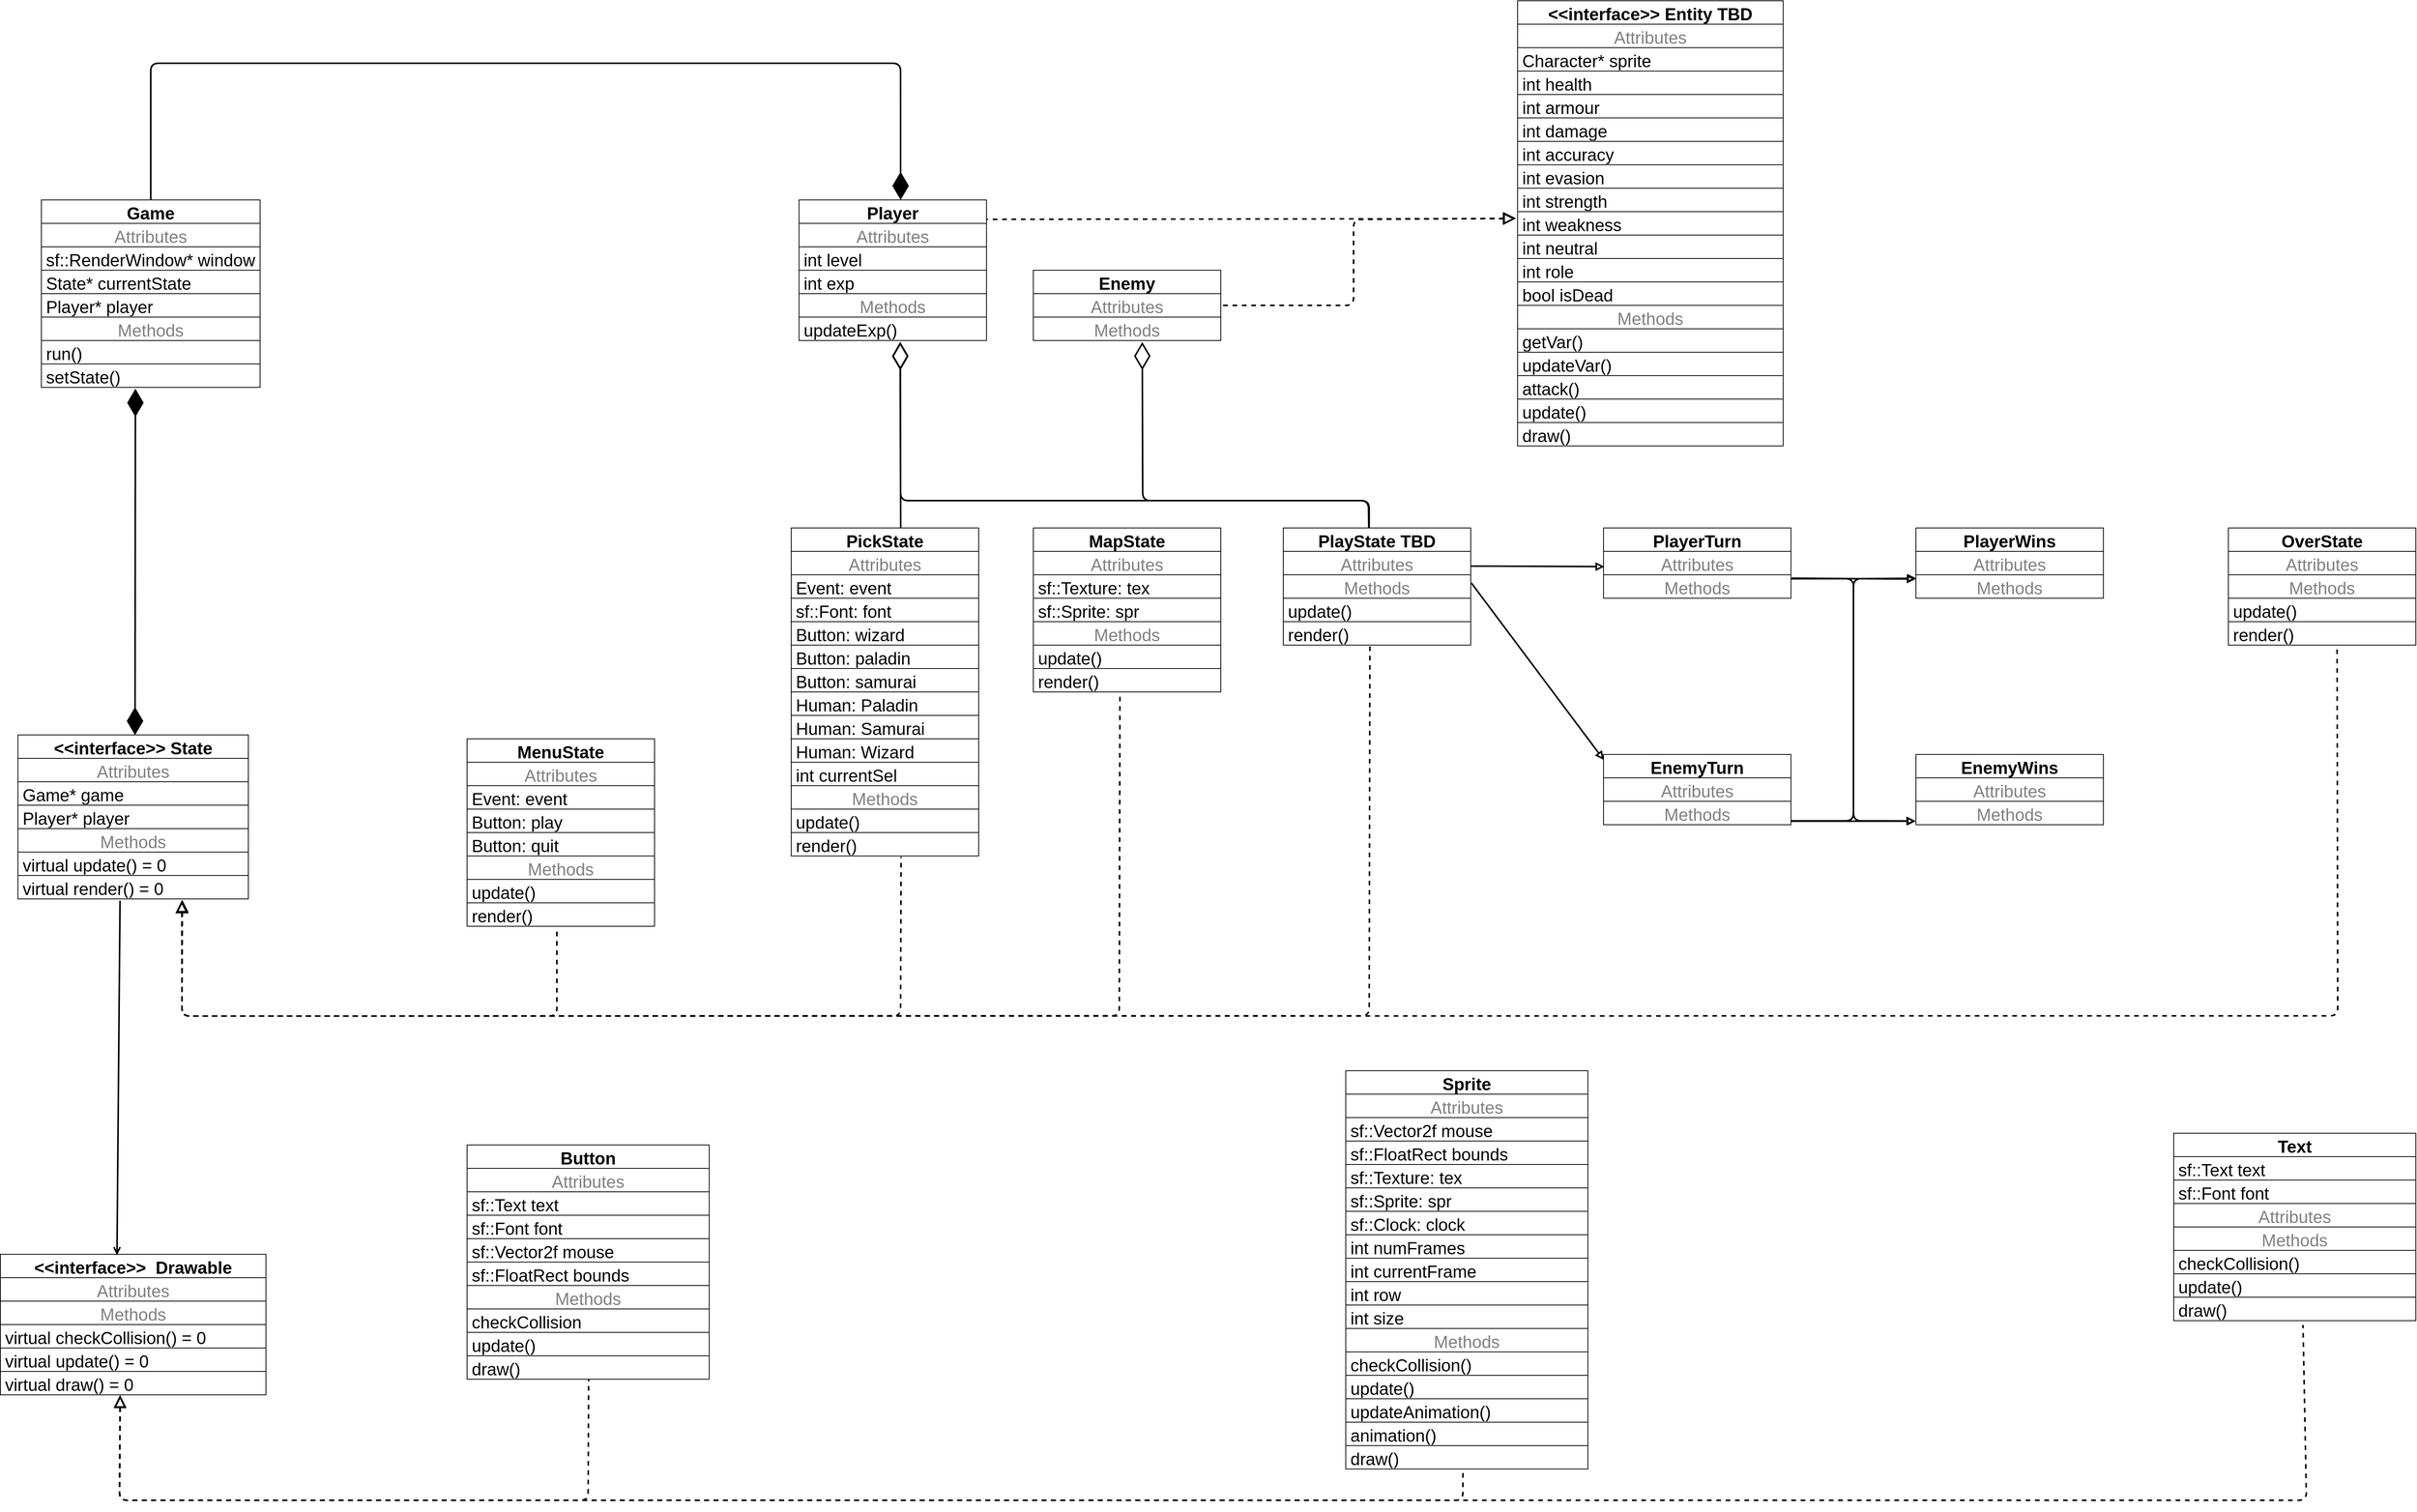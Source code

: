 <mxfile version="20.3.0" type="device"><diagram id="C5RBs43oDa-KdzZeNtuy" name="Page-1"><mxGraphModel dx="5778" dy="5941" grid="1" gridSize="10" guides="1" tooltips="1" connect="1" arrows="1" fold="1" page="1" pageScale="1" pageWidth="827" pageHeight="1169" math="0" shadow="0"><root><mxCell id="WIyWlLk6GJQsqaUBKTNV-0"/><mxCell id="WIyWlLk6GJQsqaUBKTNV-1" parent="WIyWlLk6GJQsqaUBKTNV-0"/><mxCell id="e7twqR1iZbzEeUk9FRwX-0" value="&lt;&lt;interface&gt;&gt; State" style="swimlane;fontStyle=1;childLayout=stackLayout;horizontal=1;startSize=30;horizontalStack=0;resizeParent=1;resizeParentMax=0;resizeLast=0;collapsible=1;marginBottom=0;fontSize=22;" parent="WIyWlLk6GJQsqaUBKTNV-1" vertex="1"><mxGeometry x="-1570" y="-1940" width="295" height="210" as="geometry"/></mxCell><mxCell id="BAOMmdKqBEx08YgRO0Jz-4" value="Attributes" style="text;strokeColor=default;fillColor=none;align=center;verticalAlign=middle;spacingLeft=4;spacingRight=4;overflow=hidden;points=[[0,0.5],[1,0.5]];portConstraint=eastwest;rotatable=0;fontColor=#808080;fontSize=22;" parent="e7twqR1iZbzEeUk9FRwX-0" vertex="1"><mxGeometry y="30" width="295" height="30" as="geometry"/></mxCell><mxCell id="BAOMmdKqBEx08YgRO0Jz-6" value="Game* game" style="text;strokeColor=default;fillColor=none;align=left;verticalAlign=middle;spacingLeft=4;spacingRight=4;overflow=hidden;points=[[0,0.5],[1,0.5]];portConstraint=eastwest;rotatable=0;fontSize=22;" parent="e7twqR1iZbzEeUk9FRwX-0" vertex="1"><mxGeometry y="60" width="295" height="30" as="geometry"/></mxCell><mxCell id="VK7HBnmhyyoTOMyf6qJD-62" value="Player* player" style="text;strokeColor=default;fillColor=none;align=left;verticalAlign=middle;spacingLeft=4;spacingRight=4;overflow=hidden;points=[[0,0.5],[1,0.5]];portConstraint=eastwest;rotatable=0;fontSize=22;" parent="e7twqR1iZbzEeUk9FRwX-0" vertex="1"><mxGeometry y="90" width="295" height="30" as="geometry"/></mxCell><mxCell id="e7twqR1iZbzEeUk9FRwX-3" value="Methods" style="text;strokeColor=default;fillColor=none;align=center;verticalAlign=middle;spacingLeft=4;spacingRight=4;overflow=hidden;points=[[0,0.5],[1,0.5]];portConstraint=eastwest;rotatable=0;fontColor=#808080;fontSize=22;" parent="e7twqR1iZbzEeUk9FRwX-0" vertex="1"><mxGeometry y="120" width="295" height="30" as="geometry"/></mxCell><mxCell id="e7twqR1iZbzEeUk9FRwX-5" value="virtual update() = 0" style="text;strokeColor=default;fillColor=none;align=left;verticalAlign=middle;spacingLeft=4;spacingRight=4;overflow=hidden;points=[[0,0.5],[1,0.5]];portConstraint=eastwest;rotatable=0;fontSize=22;" parent="e7twqR1iZbzEeUk9FRwX-0" vertex="1"><mxGeometry y="150" width="295" height="30" as="geometry"/></mxCell><mxCell id="e7twqR1iZbzEeUk9FRwX-23" value="virtual render() = 0" style="text;strokeColor=default;fillColor=none;align=left;verticalAlign=middle;spacingLeft=4;spacingRight=4;overflow=hidden;points=[[0,0.5],[1,0.5]];portConstraint=eastwest;rotatable=0;fontSize=22;" parent="e7twqR1iZbzEeUk9FRwX-0" vertex="1"><mxGeometry y="180" width="295" height="30" as="geometry"/></mxCell><mxCell id="e7twqR1iZbzEeUk9FRwX-7" value="MenuState" style="swimlane;fontStyle=1;childLayout=stackLayout;horizontal=1;startSize=30;horizontalStack=0;resizeParent=1;resizeParentMax=0;resizeLast=0;collapsible=1;marginBottom=0;fontSize=22;" parent="WIyWlLk6GJQsqaUBKTNV-1" vertex="1"><mxGeometry x="-995" y="-1935" width="240" height="240" as="geometry"/></mxCell><mxCell id="WEqhvJtjWEGMYOW49lyK-57" value="Attributes" style="text;strokeColor=default;fillColor=none;align=center;verticalAlign=middle;spacingLeft=4;spacingRight=4;overflow=hidden;points=[[0,0.5],[1,0.5]];portConstraint=eastwest;rotatable=0;fontColor=#808080;fontSize=22;" parent="e7twqR1iZbzEeUk9FRwX-7" vertex="1"><mxGeometry y="30" width="240" height="30" as="geometry"/></mxCell><mxCell id="BAOMmdKqBEx08YgRO0Jz-9" value="Event: event" style="text;strokeColor=default;fillColor=none;align=left;verticalAlign=middle;spacingLeft=4;spacingRight=4;overflow=hidden;points=[[0,0.5],[1,0.5]];portConstraint=eastwest;rotatable=0;fontSize=22;" parent="e7twqR1iZbzEeUk9FRwX-7" vertex="1"><mxGeometry y="60" width="240" height="30" as="geometry"/></mxCell><mxCell id="ZOPzsjNq_zDJfRptQmTT-15" value="Button: play" style="text;strokeColor=default;fillColor=none;align=left;verticalAlign=middle;spacingLeft=4;spacingRight=4;overflow=hidden;points=[[0,0.5],[1,0.5]];portConstraint=eastwest;rotatable=0;fontSize=22;" parent="e7twqR1iZbzEeUk9FRwX-7" vertex="1"><mxGeometry y="90" width="240" height="30" as="geometry"/></mxCell><mxCell id="ZOPzsjNq_zDJfRptQmTT-17" value="Button: quit" style="text;strokeColor=default;fillColor=none;align=left;verticalAlign=middle;spacingLeft=4;spacingRight=4;overflow=hidden;points=[[0,0.5],[1,0.5]];portConstraint=eastwest;rotatable=0;fontSize=22;" parent="e7twqR1iZbzEeUk9FRwX-7" vertex="1"><mxGeometry y="120" width="240" height="30" as="geometry"/></mxCell><mxCell id="e7twqR1iZbzEeUk9FRwX-8" value="Methods" style="text;strokeColor=default;fillColor=none;align=center;verticalAlign=middle;spacingLeft=4;spacingRight=4;overflow=hidden;points=[[0,0.5],[1,0.5]];portConstraint=eastwest;rotatable=0;fontColor=#808080;fontSize=22;" parent="e7twqR1iZbzEeUk9FRwX-7" vertex="1"><mxGeometry y="150" width="240" height="30" as="geometry"/></mxCell><mxCell id="e7twqR1iZbzEeUk9FRwX-26" value="update()" style="text;strokeColor=default;fillColor=none;align=left;verticalAlign=middle;spacingLeft=4;spacingRight=4;overflow=hidden;points=[[0,0.5],[1,0.5]];portConstraint=eastwest;rotatable=0;fontSize=22;" parent="e7twqR1iZbzEeUk9FRwX-7" vertex="1"><mxGeometry y="180" width="240" height="30" as="geometry"/></mxCell><mxCell id="e7twqR1iZbzEeUk9FRwX-27" value="render()" style="text;strokeColor=default;fillColor=none;align=left;verticalAlign=middle;spacingLeft=4;spacingRight=4;overflow=hidden;points=[[0,0.5],[1,0.5]];portConstraint=eastwest;rotatable=0;fontSize=22;" parent="e7twqR1iZbzEeUk9FRwX-7" vertex="1"><mxGeometry y="210" width="240" height="30" as="geometry"/></mxCell><mxCell id="e7twqR1iZbzEeUk9FRwX-30" value="Game" style="swimlane;fontStyle=1;childLayout=stackLayout;horizontal=1;startSize=30;horizontalStack=0;resizeParent=1;resizeParentMax=0;resizeLast=0;collapsible=1;marginBottom=0;fontSize=22;" parent="WIyWlLk6GJQsqaUBKTNV-1" vertex="1"><mxGeometry x="-1540" y="-2625" width="280" height="240" as="geometry"/></mxCell><mxCell id="e7twqR1iZbzEeUk9FRwX-31" value="Attributes" style="text;strokeColor=default;fillColor=none;align=center;verticalAlign=middle;spacingLeft=4;spacingRight=4;overflow=hidden;points=[[0,0.5],[1,0.5]];portConstraint=eastwest;rotatable=0;fontColor=#808080;fontSize=22;" parent="e7twqR1iZbzEeUk9FRwX-30" vertex="1"><mxGeometry y="30" width="280" height="30" as="geometry"/></mxCell><mxCell id="e7twqR1iZbzEeUk9FRwX-32" value="sf::RenderWindow* window" style="text;strokeColor=default;fillColor=none;align=left;verticalAlign=middle;spacingLeft=4;spacingRight=4;overflow=hidden;points=[[0,0.5],[1,0.5]];portConstraint=eastwest;rotatable=0;fontSize=22;" parent="e7twqR1iZbzEeUk9FRwX-30" vertex="1"><mxGeometry y="60" width="280" height="30" as="geometry"/></mxCell><mxCell id="e7twqR1iZbzEeUk9FRwX-33" value="State* currentState" style="text;strokeColor=default;fillColor=none;align=left;verticalAlign=middle;spacingLeft=4;spacingRight=4;overflow=hidden;points=[[0,0.5],[1,0.5]];portConstraint=eastwest;rotatable=0;fontSize=22;" parent="e7twqR1iZbzEeUk9FRwX-30" vertex="1"><mxGeometry y="90" width="280" height="30" as="geometry"/></mxCell><mxCell id="VK7HBnmhyyoTOMyf6qJD-61" value="Player* player" style="text;strokeColor=default;fillColor=none;align=left;verticalAlign=middle;spacingLeft=4;spacingRight=4;overflow=hidden;points=[[0,0.5],[1,0.5]];portConstraint=eastwest;rotatable=0;fontSize=22;" parent="e7twqR1iZbzEeUk9FRwX-30" vertex="1"><mxGeometry y="120" width="280" height="30" as="geometry"/></mxCell><mxCell id="e7twqR1iZbzEeUk9FRwX-34" value="Methods" style="text;strokeColor=default;fillColor=none;align=center;verticalAlign=middle;spacingLeft=4;spacingRight=4;overflow=hidden;points=[[0,0.5],[1,0.5]];portConstraint=eastwest;rotatable=0;fontColor=#808080;fontSize=22;" parent="e7twqR1iZbzEeUk9FRwX-30" vertex="1"><mxGeometry y="150" width="280" height="30" as="geometry"/></mxCell><mxCell id="e7twqR1iZbzEeUk9FRwX-35" value="run()" style="text;strokeColor=default;fillColor=none;align=left;verticalAlign=middle;spacingLeft=4;spacingRight=4;overflow=hidden;points=[[0,0.5],[1,0.5]];portConstraint=eastwest;rotatable=0;fontSize=22;" parent="e7twqR1iZbzEeUk9FRwX-30" vertex="1"><mxGeometry y="180" width="280" height="30" as="geometry"/></mxCell><mxCell id="e7twqR1iZbzEeUk9FRwX-36" value="setState()" style="text;strokeColor=default;fillColor=none;align=left;verticalAlign=middle;spacingLeft=4;spacingRight=4;overflow=hidden;points=[[0,0.5],[1,0.5]];portConstraint=eastwest;rotatable=0;fontSize=22;" parent="e7twqR1iZbzEeUk9FRwX-30" vertex="1"><mxGeometry y="210" width="280" height="30" as="geometry"/></mxCell><mxCell id="e7twqR1iZbzEeUk9FRwX-43" value="&lt;&lt;interface&gt;&gt;  Drawable" style="swimlane;fontStyle=1;childLayout=stackLayout;horizontal=1;startSize=30;horizontalStack=0;resizeParent=1;resizeParentMax=0;resizeLast=0;collapsible=1;marginBottom=0;fontSize=22;" parent="WIyWlLk6GJQsqaUBKTNV-1" vertex="1"><mxGeometry x="-1592.5" y="-1275" width="340" height="180" as="geometry"/></mxCell><mxCell id="e7twqR1iZbzEeUk9FRwX-44" value="Attributes" style="text;strokeColor=default;fillColor=none;align=center;verticalAlign=middle;spacingLeft=4;spacingRight=4;overflow=hidden;points=[[0,0.5],[1,0.5]];portConstraint=eastwest;rotatable=0;fontColor=#808080;fontSize=22;" parent="e7twqR1iZbzEeUk9FRwX-43" vertex="1"><mxGeometry y="30" width="340" height="30" as="geometry"/></mxCell><mxCell id="e7twqR1iZbzEeUk9FRwX-46" value="Methods" style="text;strokeColor=default;fillColor=none;align=center;verticalAlign=middle;spacingLeft=4;spacingRight=4;overflow=hidden;points=[[0,0.5],[1,0.5]];portConstraint=eastwest;rotatable=0;fontColor=#808080;fontSize=22;" parent="e7twqR1iZbzEeUk9FRwX-43" vertex="1"><mxGeometry y="60" width="340" height="30" as="geometry"/></mxCell><mxCell id="e7twqR1iZbzEeUk9FRwX-47" value="virtual checkCollision() = 0" style="text;strokeColor=default;fillColor=none;align=left;verticalAlign=middle;spacingLeft=4;spacingRight=4;overflow=hidden;points=[[0,0.5],[1,0.5]];portConstraint=eastwest;rotatable=0;fontSize=22;" parent="e7twqR1iZbzEeUk9FRwX-43" vertex="1"><mxGeometry y="90" width="340" height="30" as="geometry"/></mxCell><mxCell id="VK7HBnmhyyoTOMyf6qJD-275" value="virtual update() = 0" style="text;strokeColor=default;fillColor=none;align=left;verticalAlign=middle;spacingLeft=4;spacingRight=4;overflow=hidden;points=[[0,0.5],[1,0.5]];portConstraint=eastwest;rotatable=0;fontSize=22;" parent="e7twqR1iZbzEeUk9FRwX-43" vertex="1"><mxGeometry y="120" width="340" height="30" as="geometry"/></mxCell><mxCell id="VK7HBnmhyyoTOMyf6qJD-276" value="virtual draw() = 0" style="text;strokeColor=default;fillColor=none;align=left;verticalAlign=middle;spacingLeft=4;spacingRight=4;overflow=hidden;points=[[0,0.5],[1,0.5]];portConstraint=eastwest;rotatable=0;fontSize=22;" parent="e7twqR1iZbzEeUk9FRwX-43" vertex="1"><mxGeometry y="150" width="340" height="30" as="geometry"/></mxCell><mxCell id="ZOPzsjNq_zDJfRptQmTT-2" value="Button" style="swimlane;fontStyle=1;childLayout=stackLayout;horizontal=1;startSize=30;horizontalStack=0;resizeParent=1;resizeParentMax=0;resizeLast=0;collapsible=1;marginBottom=0;fontSize=22;" parent="WIyWlLk6GJQsqaUBKTNV-1" vertex="1"><mxGeometry x="-995" y="-1415" width="310" height="300" as="geometry"/></mxCell><mxCell id="ZOPzsjNq_zDJfRptQmTT-3" value="Attributes" style="text;strokeColor=default;fillColor=none;align=center;verticalAlign=middle;spacingLeft=4;spacingRight=4;overflow=hidden;points=[[0,0.5],[1,0.5]];portConstraint=eastwest;rotatable=0;fontColor=#808080;fontSize=22;" parent="ZOPzsjNq_zDJfRptQmTT-2" vertex="1"><mxGeometry y="30" width="310" height="30" as="geometry"/></mxCell><mxCell id="ZOPzsjNq_zDJfRptQmTT-10" value="sf::Text text" style="text;strokeColor=default;fillColor=none;align=left;verticalAlign=middle;spacingLeft=4;spacingRight=4;overflow=hidden;points=[[0,0.5],[1,0.5]];portConstraint=eastwest;rotatable=0;fontSize=22;" parent="ZOPzsjNq_zDJfRptQmTT-2" vertex="1"><mxGeometry y="60" width="310" height="30" as="geometry"/></mxCell><mxCell id="ZOPzsjNq_zDJfRptQmTT-11" value="sf::Font font" style="text;strokeColor=default;fillColor=none;align=left;verticalAlign=middle;spacingLeft=4;spacingRight=4;overflow=hidden;points=[[0,0.5],[1,0.5]];portConstraint=eastwest;rotatable=0;fontSize=22;" parent="ZOPzsjNq_zDJfRptQmTT-2" vertex="1"><mxGeometry y="90" width="310" height="30" as="geometry"/></mxCell><mxCell id="ZOPzsjNq_zDJfRptQmTT-8" value="sf::Vector2f mouse" style="text;strokeColor=default;fillColor=none;align=left;verticalAlign=middle;spacingLeft=4;spacingRight=4;overflow=hidden;points=[[0,0.5],[1,0.5]];portConstraint=eastwest;rotatable=0;fontSize=22;" parent="ZOPzsjNq_zDJfRptQmTT-2" vertex="1"><mxGeometry y="120" width="310" height="30" as="geometry"/></mxCell><mxCell id="ZOPzsjNq_zDJfRptQmTT-9" value="sf::FloatRect bounds" style="text;strokeColor=default;fillColor=none;align=left;verticalAlign=middle;spacingLeft=4;spacingRight=4;overflow=hidden;points=[[0,0.5],[1,0.5]];portConstraint=eastwest;rotatable=0;fontSize=22;" parent="ZOPzsjNq_zDJfRptQmTT-2" vertex="1"><mxGeometry y="150" width="310" height="30" as="geometry"/></mxCell><mxCell id="ZOPzsjNq_zDJfRptQmTT-4" value="Methods" style="text;strokeColor=default;fillColor=none;align=center;verticalAlign=middle;spacingLeft=4;spacingRight=4;overflow=hidden;points=[[0,0.5],[1,0.5]];portConstraint=eastwest;rotatable=0;fontColor=#808080;fontSize=22;" parent="ZOPzsjNq_zDJfRptQmTT-2" vertex="1"><mxGeometry y="180" width="310" height="30" as="geometry"/></mxCell><mxCell id="ZOPzsjNq_zDJfRptQmTT-5" value="checkCollision" style="text;strokeColor=default;fillColor=none;align=left;verticalAlign=middle;spacingLeft=4;spacingRight=4;overflow=hidden;points=[[0,0.5],[1,0.5]];portConstraint=eastwest;rotatable=0;fontSize=22;" parent="ZOPzsjNq_zDJfRptQmTT-2" vertex="1"><mxGeometry y="210" width="310" height="30" as="geometry"/></mxCell><mxCell id="ZOPzsjNq_zDJfRptQmTT-6" value="update()" style="text;strokeColor=default;fillColor=none;align=left;verticalAlign=middle;spacingLeft=4;spacingRight=4;overflow=hidden;points=[[0,0.5],[1,0.5]];portConstraint=eastwest;rotatable=0;fontSize=22;" parent="ZOPzsjNq_zDJfRptQmTT-2" vertex="1"><mxGeometry y="240" width="310" height="30" as="geometry"/></mxCell><mxCell id="ZOPzsjNq_zDJfRptQmTT-7" value="draw()" style="text;strokeColor=default;fillColor=none;align=left;verticalAlign=middle;spacingLeft=4;spacingRight=4;overflow=hidden;points=[[0,0.5],[1,0.5]];portConstraint=eastwest;rotatable=0;fontSize=22;" parent="ZOPzsjNq_zDJfRptQmTT-2" vertex="1"><mxGeometry y="270" width="310" height="30" as="geometry"/></mxCell><mxCell id="ZOPzsjNq_zDJfRptQmTT-18" value="PickState" style="swimlane;fontStyle=1;childLayout=stackLayout;horizontal=1;startSize=30;horizontalStack=0;resizeParent=1;resizeParentMax=0;resizeLast=0;collapsible=1;marginBottom=0;fontSize=22;" parent="WIyWlLk6GJQsqaUBKTNV-1" vertex="1"><mxGeometry x="-580" y="-2205" width="240" height="420" as="geometry"/></mxCell><mxCell id="ZOPzsjNq_zDJfRptQmTT-19" value="Attributes" style="text;strokeColor=default;fillColor=none;align=center;verticalAlign=middle;spacingLeft=4;spacingRight=4;overflow=hidden;points=[[0,0.5],[1,0.5]];portConstraint=eastwest;rotatable=0;fontColor=#808080;fontSize=22;" parent="ZOPzsjNq_zDJfRptQmTT-18" vertex="1"><mxGeometry y="30" width="240" height="30" as="geometry"/></mxCell><mxCell id="ZOPzsjNq_zDJfRptQmTT-21" value="Event: event" style="text;strokeColor=default;fillColor=none;align=left;verticalAlign=middle;spacingLeft=4;spacingRight=4;overflow=hidden;points=[[0,0.5],[1,0.5]];portConstraint=eastwest;rotatable=0;fontSize=22;" parent="ZOPzsjNq_zDJfRptQmTT-18" vertex="1"><mxGeometry y="60" width="240" height="30" as="geometry"/></mxCell><mxCell id="VK7HBnmhyyoTOMyf6qJD-63" value="sf::Font: font" style="text;strokeColor=default;fillColor=none;align=left;verticalAlign=middle;spacingLeft=4;spacingRight=4;overflow=hidden;points=[[0,0.5],[1,0.5]];portConstraint=eastwest;rotatable=0;fontSize=22;" parent="ZOPzsjNq_zDJfRptQmTT-18" vertex="1"><mxGeometry y="90" width="240" height="30" as="geometry"/></mxCell><mxCell id="VK7HBnmhyyoTOMyf6qJD-64" value="Button: wizard" style="text;strokeColor=default;fillColor=none;align=left;verticalAlign=middle;spacingLeft=4;spacingRight=4;overflow=hidden;points=[[0,0.5],[1,0.5]];portConstraint=eastwest;rotatable=0;fontSize=22;" parent="ZOPzsjNq_zDJfRptQmTT-18" vertex="1"><mxGeometry y="120" width="240" height="30" as="geometry"/></mxCell><mxCell id="VK7HBnmhyyoTOMyf6qJD-68" value="Button: paladin" style="text;strokeColor=default;fillColor=none;align=left;verticalAlign=middle;spacingLeft=4;spacingRight=4;overflow=hidden;points=[[0,0.5],[1,0.5]];portConstraint=eastwest;rotatable=0;fontSize=22;" parent="ZOPzsjNq_zDJfRptQmTT-18" vertex="1"><mxGeometry y="150" width="240" height="30" as="geometry"/></mxCell><mxCell id="VK7HBnmhyyoTOMyf6qJD-65" value="Button: samurai" style="text;strokeColor=default;fillColor=none;align=left;verticalAlign=middle;spacingLeft=4;spacingRight=4;overflow=hidden;points=[[0,0.5],[1,0.5]];portConstraint=eastwest;rotatable=0;fontSize=22;" parent="ZOPzsjNq_zDJfRptQmTT-18" vertex="1"><mxGeometry y="180" width="240" height="30" as="geometry"/></mxCell><mxCell id="VK7HBnmhyyoTOMyf6qJD-66" value="Human: Paladin" style="text;strokeColor=default;fillColor=none;align=left;verticalAlign=middle;spacingLeft=4;spacingRight=4;overflow=hidden;points=[[0,0.5],[1,0.5]];portConstraint=eastwest;rotatable=0;fontSize=22;" parent="ZOPzsjNq_zDJfRptQmTT-18" vertex="1"><mxGeometry y="210" width="240" height="30" as="geometry"/></mxCell><mxCell id="VK7HBnmhyyoTOMyf6qJD-67" value="Human: Samurai" style="text;strokeColor=default;fillColor=none;align=left;verticalAlign=middle;spacingLeft=4;spacingRight=4;overflow=hidden;points=[[0,0.5],[1,0.5]];portConstraint=eastwest;rotatable=0;fontSize=22;" parent="ZOPzsjNq_zDJfRptQmTT-18" vertex="1"><mxGeometry y="240" width="240" height="30" as="geometry"/></mxCell><mxCell id="VK7HBnmhyyoTOMyf6qJD-69" value="Human: Wizard" style="text;strokeColor=default;fillColor=none;align=left;verticalAlign=middle;spacingLeft=4;spacingRight=4;overflow=hidden;points=[[0,0.5],[1,0.5]];portConstraint=eastwest;rotatable=0;fontSize=22;" parent="ZOPzsjNq_zDJfRptQmTT-18" vertex="1"><mxGeometry y="270" width="240" height="30" as="geometry"/></mxCell><mxCell id="VK7HBnmhyyoTOMyf6qJD-74" value="int currentSel" style="text;strokeColor=default;fillColor=none;align=left;verticalAlign=middle;spacingLeft=4;spacingRight=4;overflow=hidden;points=[[0,0.5],[1,0.5]];portConstraint=eastwest;rotatable=0;fontSize=22;" parent="ZOPzsjNq_zDJfRptQmTT-18" vertex="1"><mxGeometry y="300" width="240" height="30" as="geometry"/></mxCell><mxCell id="ZOPzsjNq_zDJfRptQmTT-27" value="Methods" style="text;strokeColor=default;fillColor=none;align=center;verticalAlign=middle;spacingLeft=4;spacingRight=4;overflow=hidden;points=[[0,0.5],[1,0.5]];portConstraint=eastwest;rotatable=0;fontColor=#808080;fontSize=22;" parent="ZOPzsjNq_zDJfRptQmTT-18" vertex="1"><mxGeometry y="330" width="240" height="30" as="geometry"/></mxCell><mxCell id="ZOPzsjNq_zDJfRptQmTT-29" value="update()" style="text;strokeColor=default;fillColor=none;align=left;verticalAlign=middle;spacingLeft=4;spacingRight=4;overflow=hidden;points=[[0,0.5],[1,0.5]];portConstraint=eastwest;rotatable=0;fontSize=22;" parent="ZOPzsjNq_zDJfRptQmTT-18" vertex="1"><mxGeometry y="360" width="240" height="30" as="geometry"/></mxCell><mxCell id="ZOPzsjNq_zDJfRptQmTT-30" value="render()" style="text;strokeColor=default;fillColor=none;align=left;verticalAlign=middle;spacingLeft=4;spacingRight=4;overflow=hidden;points=[[0,0.5],[1,0.5]];portConstraint=eastwest;rotatable=0;fontSize=22;" parent="ZOPzsjNq_zDJfRptQmTT-18" vertex="1"><mxGeometry y="390" width="240" height="30" as="geometry"/></mxCell><mxCell id="ZOPzsjNq_zDJfRptQmTT-31" value="Sprite" style="swimlane;fontStyle=1;childLayout=stackLayout;horizontal=1;startSize=30;horizontalStack=0;resizeParent=1;resizeParentMax=0;resizeLast=0;collapsible=1;marginBottom=0;fontSize=22;" parent="WIyWlLk6GJQsqaUBKTNV-1" vertex="1"><mxGeometry x="130" y="-1510" width="310" height="510" as="geometry"/></mxCell><mxCell id="ZOPzsjNq_zDJfRptQmTT-32" value="Attributes" style="text;strokeColor=default;fillColor=none;align=center;verticalAlign=middle;spacingLeft=4;spacingRight=4;overflow=hidden;points=[[0,0.5],[1,0.5]];portConstraint=eastwest;rotatable=0;fontColor=#808080;fontSize=22;" parent="ZOPzsjNq_zDJfRptQmTT-31" vertex="1"><mxGeometry y="30" width="310" height="30" as="geometry"/></mxCell><mxCell id="ZOPzsjNq_zDJfRptQmTT-35" value="sf::Vector2f mouse" style="text;strokeColor=default;fillColor=none;align=left;verticalAlign=middle;spacingLeft=4;spacingRight=4;overflow=hidden;points=[[0,0.5],[1,0.5]];portConstraint=eastwest;rotatable=0;fontSize=22;" parent="ZOPzsjNq_zDJfRptQmTT-31" vertex="1"><mxGeometry y="60" width="310" height="30" as="geometry"/></mxCell><mxCell id="ZOPzsjNq_zDJfRptQmTT-36" value="sf::FloatRect bounds" style="text;strokeColor=default;fillColor=none;align=left;verticalAlign=middle;spacingLeft=4;spacingRight=4;overflow=hidden;points=[[0,0.5],[1,0.5]];portConstraint=eastwest;rotatable=0;fontSize=22;" parent="ZOPzsjNq_zDJfRptQmTT-31" vertex="1"><mxGeometry y="90" width="310" height="30" as="geometry"/></mxCell><mxCell id="ZOPzsjNq_zDJfRptQmTT-43" value="sf::Texture: tex" style="text;strokeColor=default;fillColor=none;align=left;verticalAlign=middle;spacingLeft=4;spacingRight=4;overflow=hidden;points=[[0,0.5],[1,0.5]];portConstraint=eastwest;rotatable=0;fontSize=22;" parent="ZOPzsjNq_zDJfRptQmTT-31" vertex="1"><mxGeometry y="120" width="310" height="30" as="geometry"/></mxCell><mxCell id="ZOPzsjNq_zDJfRptQmTT-44" value="sf::Sprite: spr" style="text;strokeColor=default;fillColor=none;align=left;verticalAlign=middle;spacingLeft=4;spacingRight=4;overflow=hidden;points=[[0,0.5],[1,0.5]];portConstraint=eastwest;rotatable=0;fontSize=22;" parent="ZOPzsjNq_zDJfRptQmTT-31" vertex="1"><mxGeometry y="150" width="310" height="30" as="geometry"/></mxCell><mxCell id="VK7HBnmhyyoTOMyf6qJD-265" value="sf::Clock: clock" style="text;strokeColor=default;fillColor=none;align=left;verticalAlign=middle;spacingLeft=4;spacingRight=4;overflow=hidden;points=[[0,0.5],[1,0.5]];portConstraint=eastwest;rotatable=0;fontSize=22;" parent="ZOPzsjNq_zDJfRptQmTT-31" vertex="1"><mxGeometry y="180" width="310" height="30" as="geometry"/></mxCell><mxCell id="VK7HBnmhyyoTOMyf6qJD-266" value="int numFrames" style="text;strokeColor=default;fillColor=none;align=left;verticalAlign=middle;spacingLeft=4;spacingRight=4;overflow=hidden;points=[[0,0.5],[1,0.5]];portConstraint=eastwest;rotatable=0;fontSize=22;" parent="ZOPzsjNq_zDJfRptQmTT-31" vertex="1"><mxGeometry y="210" width="310" height="30" as="geometry"/></mxCell><mxCell id="VK7HBnmhyyoTOMyf6qJD-267" value="int currentFrame" style="text;strokeColor=default;fillColor=none;align=left;verticalAlign=middle;spacingLeft=4;spacingRight=4;overflow=hidden;points=[[0,0.5],[1,0.5]];portConstraint=eastwest;rotatable=0;fontSize=22;" parent="ZOPzsjNq_zDJfRptQmTT-31" vertex="1"><mxGeometry y="240" width="310" height="30" as="geometry"/></mxCell><mxCell id="VK7HBnmhyyoTOMyf6qJD-268" value="int row" style="text;strokeColor=default;fillColor=none;align=left;verticalAlign=middle;spacingLeft=4;spacingRight=4;overflow=hidden;points=[[0,0.5],[1,0.5]];portConstraint=eastwest;rotatable=0;fontSize=22;" parent="ZOPzsjNq_zDJfRptQmTT-31" vertex="1"><mxGeometry y="270" width="310" height="30" as="geometry"/></mxCell><mxCell id="VK7HBnmhyyoTOMyf6qJD-269" value="int size" style="text;strokeColor=default;fillColor=none;align=left;verticalAlign=middle;spacingLeft=4;spacingRight=4;overflow=hidden;points=[[0,0.5],[1,0.5]];portConstraint=eastwest;rotatable=0;fontSize=22;" parent="ZOPzsjNq_zDJfRptQmTT-31" vertex="1"><mxGeometry y="300" width="310" height="30" as="geometry"/></mxCell><mxCell id="ZOPzsjNq_zDJfRptQmTT-38" value="Methods" style="text;strokeColor=default;fillColor=none;align=center;verticalAlign=middle;spacingLeft=4;spacingRight=4;overflow=hidden;points=[[0,0.5],[1,0.5]];portConstraint=eastwest;rotatable=0;fontColor=#808080;fontSize=22;" parent="ZOPzsjNq_zDJfRptQmTT-31" vertex="1"><mxGeometry y="330" width="310" height="30" as="geometry"/></mxCell><mxCell id="ZOPzsjNq_zDJfRptQmTT-40" value="checkCollision()" style="text;strokeColor=default;fillColor=none;align=left;verticalAlign=middle;spacingLeft=4;spacingRight=4;overflow=hidden;points=[[0,0.5],[1,0.5]];portConstraint=eastwest;rotatable=0;fontSize=22;" parent="ZOPzsjNq_zDJfRptQmTT-31" vertex="1"><mxGeometry y="360" width="310" height="30" as="geometry"/></mxCell><mxCell id="ZOPzsjNq_zDJfRptQmTT-41" value="update()" style="text;strokeColor=default;fillColor=none;align=left;verticalAlign=middle;spacingLeft=4;spacingRight=4;overflow=hidden;points=[[0,0.5],[1,0.5]];portConstraint=eastwest;rotatable=0;fontSize=22;" parent="ZOPzsjNq_zDJfRptQmTT-31" vertex="1"><mxGeometry y="390" width="310" height="30" as="geometry"/></mxCell><mxCell id="VK7HBnmhyyoTOMyf6qJD-270" value="updateAnimation()" style="text;strokeColor=default;fillColor=none;align=left;verticalAlign=middle;spacingLeft=4;spacingRight=4;overflow=hidden;points=[[0,0.5],[1,0.5]];portConstraint=eastwest;rotatable=0;fontSize=22;" parent="ZOPzsjNq_zDJfRptQmTT-31" vertex="1"><mxGeometry y="420" width="310" height="30" as="geometry"/></mxCell><mxCell id="ZOPzsjNq_zDJfRptQmTT-42" value="animation()" style="text;strokeColor=default;fillColor=none;align=left;verticalAlign=middle;spacingLeft=4;spacingRight=4;overflow=hidden;points=[[0,0.5],[1,0.5]];portConstraint=eastwest;rotatable=0;fontSize=22;" parent="ZOPzsjNq_zDJfRptQmTT-31" vertex="1"><mxGeometry y="450" width="310" height="30" as="geometry"/></mxCell><mxCell id="VK7HBnmhyyoTOMyf6qJD-277" value="draw()" style="text;strokeColor=default;fillColor=none;align=left;verticalAlign=middle;spacingLeft=4;spacingRight=4;overflow=hidden;points=[[0,0.5],[1,0.5]];portConstraint=eastwest;rotatable=0;fontSize=22;" parent="ZOPzsjNq_zDJfRptQmTT-31" vertex="1"><mxGeometry y="480" width="310" height="30" as="geometry"/></mxCell><mxCell id="VK7HBnmhyyoTOMyf6qJD-6" value="" style="endArrow=diamondThin;html=1;rounded=0;endFill=1;entryX=0.508;entryY=0.001;entryDx=0;entryDy=0;strokeWidth=2;exitX=0.43;exitY=1.06;exitDx=0;exitDy=0;exitPerimeter=0;entryPerimeter=0;startArrow=diamondThin;startFill=1;shadow=0;endSize=30;startSize=30;fontSize=22;" parent="WIyWlLk6GJQsqaUBKTNV-1" source="e7twqR1iZbzEeUk9FRwX-36" target="e7twqR1iZbzEeUk9FRwX-0" edge="1"><mxGeometry width="50" height="50" relative="1" as="geometry"><mxPoint x="-1420" y="-2040" as="sourcePoint"/><mxPoint x="-1420.0" y="-1940" as="targetPoint"/></mxGeometry></mxCell><mxCell id="VK7HBnmhyyoTOMyf6qJD-33" value="" style="endArrow=open;html=1;rounded=0;endFill=0;entryX=0.439;entryY=0.006;entryDx=0;entryDy=0;strokeWidth=2;exitX=0.443;exitY=1.076;exitDx=0;exitDy=0;exitPerimeter=0;entryPerimeter=0;shadow=0;fontSize=22;" parent="WIyWlLk6GJQsqaUBKTNV-1" source="e7twqR1iZbzEeUk9FRwX-23" target="e7twqR1iZbzEeUk9FRwX-43" edge="1"><mxGeometry width="50" height="50" relative="1" as="geometry"><mxPoint x="-880" y="-1550" as="sourcePoint"/><mxPoint x="-640" y="-1330" as="targetPoint"/></mxGeometry></mxCell><mxCell id="VK7HBnmhyyoTOMyf6qJD-34" value="" style="endArrow=none;html=1;rounded=1;dashed=1;strokeWidth=2;endFill=0;entryX=0.479;entryY=1.092;entryDx=0;entryDy=0;entryPerimeter=0;startArrow=block;startFill=0;shadow=0;exitX=0.713;exitY=1.039;exitDx=0;exitDy=0;exitPerimeter=0;fontSize=22;startSize=11;" parent="WIyWlLk6GJQsqaUBKTNV-1" source="e7twqR1iZbzEeUk9FRwX-23" target="e7twqR1iZbzEeUk9FRwX-27" edge="1"><mxGeometry width="50" height="50" relative="1" as="geometry"><mxPoint x="-1360" y="-1700" as="sourcePoint"/><mxPoint x="-880" y="-1650" as="targetPoint"/><Array as="points"><mxPoint x="-1360" y="-1580"/><mxPoint x="-880" y="-1580"/></Array></mxGeometry></mxCell><mxCell id="VK7HBnmhyyoTOMyf6qJD-35" value="Text" style="swimlane;fontStyle=1;childLayout=stackLayout;horizontal=1;startSize=30;horizontalStack=0;resizeParent=1;resizeParentMax=0;resizeLast=0;collapsible=1;marginBottom=0;fontSize=22;" parent="WIyWlLk6GJQsqaUBKTNV-1" vertex="1"><mxGeometry x="1190" y="-1430" width="310" height="240" as="geometry"/></mxCell><mxCell id="PPBPy57WJAIqReGOS4F1-15" value="sf::Text text" style="text;strokeColor=default;fillColor=none;align=left;verticalAlign=middle;spacingLeft=4;spacingRight=4;overflow=hidden;points=[[0,0.5],[1,0.5]];portConstraint=eastwest;rotatable=0;fontSize=22;" vertex="1" parent="VK7HBnmhyyoTOMyf6qJD-35"><mxGeometry y="30" width="310" height="30" as="geometry"/></mxCell><mxCell id="PPBPy57WJAIqReGOS4F1-16" value="sf::Font font" style="text;strokeColor=default;fillColor=none;align=left;verticalAlign=middle;spacingLeft=4;spacingRight=4;overflow=hidden;points=[[0,0.5],[1,0.5]];portConstraint=eastwest;rotatable=0;fontSize=22;" vertex="1" parent="VK7HBnmhyyoTOMyf6qJD-35"><mxGeometry y="60" width="310" height="30" as="geometry"/></mxCell><mxCell id="VK7HBnmhyyoTOMyf6qJD-36" value="Attributes" style="text;strokeColor=default;fillColor=none;align=center;verticalAlign=middle;spacingLeft=4;spacingRight=4;overflow=hidden;points=[[0,0.5],[1,0.5]];portConstraint=eastwest;rotatable=0;fontColor=#808080;fontSize=22;" parent="VK7HBnmhyyoTOMyf6qJD-35" vertex="1"><mxGeometry y="90" width="310" height="30" as="geometry"/></mxCell><mxCell id="VK7HBnmhyyoTOMyf6qJD-42" value="Methods" style="text;strokeColor=default;fillColor=none;align=center;verticalAlign=middle;spacingLeft=4;spacingRight=4;overflow=hidden;points=[[0,0.5],[1,0.5]];portConstraint=eastwest;rotatable=0;fontColor=#808080;fontSize=22;" parent="VK7HBnmhyyoTOMyf6qJD-35" vertex="1"><mxGeometry y="120" width="310" height="30" as="geometry"/></mxCell><mxCell id="PPBPy57WJAIqReGOS4F1-39" value="checkCollision()" style="text;strokeColor=default;fillColor=none;align=left;verticalAlign=middle;spacingLeft=4;spacingRight=4;overflow=hidden;points=[[0,0.5],[1,0.5]];portConstraint=eastwest;rotatable=0;fontSize=22;" vertex="1" parent="VK7HBnmhyyoTOMyf6qJD-35"><mxGeometry y="150" width="310" height="30" as="geometry"/></mxCell><mxCell id="VK7HBnmhyyoTOMyf6qJD-278" value="update()" style="text;strokeColor=default;fillColor=none;align=left;verticalAlign=middle;spacingLeft=4;spacingRight=4;overflow=hidden;points=[[0,0.5],[1,0.5]];portConstraint=eastwest;rotatable=0;fontSize=22;" parent="VK7HBnmhyyoTOMyf6qJD-35" vertex="1"><mxGeometry y="180" width="310" height="30" as="geometry"/></mxCell><mxCell id="VK7HBnmhyyoTOMyf6qJD-279" value="draw()" style="text;strokeColor=default;fillColor=none;align=left;verticalAlign=middle;spacingLeft=4;spacingRight=4;overflow=hidden;points=[[0,0.5],[1,0.5]];portConstraint=eastwest;rotatable=0;fontSize=22;" parent="VK7HBnmhyyoTOMyf6qJD-35" vertex="1"><mxGeometry y="210" width="310" height="30" as="geometry"/></mxCell><mxCell id="VK7HBnmhyyoTOMyf6qJD-75" value="" style="endArrow=none;html=1;rounded=1;dashed=1;strokeWidth=2;endFill=0;entryX=0.586;entryY=1.043;entryDx=0;entryDy=0;entryPerimeter=0;startArrow=block;startFill=0;shadow=0;exitX=0.713;exitY=1.041;exitDx=0;exitDy=0;exitPerimeter=0;fontSize=22;startSize=11;" parent="WIyWlLk6GJQsqaUBKTNV-1" source="e7twqR1iZbzEeUk9FRwX-23" target="ZOPzsjNq_zDJfRptQmTT-30" edge="1"><mxGeometry width="50" height="50" relative="1" as="geometry"><mxPoint x="-1360" y="-1700" as="sourcePoint"/><mxPoint x="-870.04" y="-1652.24" as="targetPoint"/><Array as="points"><mxPoint x="-1360" y="-1580"/><mxPoint x="-440" y="-1580"/></Array></mxGeometry></mxCell><mxCell id="VK7HBnmhyyoTOMyf6qJD-105" value="Player" style="swimlane;fontStyle=1;childLayout=stackLayout;horizontal=1;startSize=30;horizontalStack=0;resizeParent=1;resizeParentMax=0;resizeLast=0;collapsible=1;marginBottom=0;fontSize=22;" parent="WIyWlLk6GJQsqaUBKTNV-1" vertex="1"><mxGeometry x="-570" y="-2625" width="240" height="180" as="geometry"/></mxCell><mxCell id="VK7HBnmhyyoTOMyf6qJD-106" value="Attributes" style="text;strokeColor=default;fillColor=none;align=center;verticalAlign=middle;spacingLeft=4;spacingRight=4;overflow=hidden;points=[[0,0.5],[1,0.5]];portConstraint=eastwest;rotatable=0;fontColor=#808080;fontSize=22;" parent="VK7HBnmhyyoTOMyf6qJD-105" vertex="1"><mxGeometry y="30" width="240" height="30" as="geometry"/></mxCell><mxCell id="VK7HBnmhyyoTOMyf6qJD-281" value="int level" style="text;strokeColor=default;fillColor=none;align=left;verticalAlign=middle;spacingLeft=4;spacingRight=4;overflow=hidden;points=[[0,0.5],[1,0.5]];portConstraint=eastwest;rotatable=0;fontSize=22;" parent="VK7HBnmhyyoTOMyf6qJD-105" vertex="1"><mxGeometry y="60" width="240" height="30" as="geometry"/></mxCell><mxCell id="VK7HBnmhyyoTOMyf6qJD-282" value="int exp" style="text;strokeColor=default;fillColor=none;align=left;verticalAlign=middle;spacingLeft=4;spacingRight=4;overflow=hidden;points=[[0,0.5],[1,0.5]];portConstraint=eastwest;rotatable=0;fontSize=22;" parent="VK7HBnmhyyoTOMyf6qJD-105" vertex="1"><mxGeometry y="90" width="240" height="30" as="geometry"/></mxCell><mxCell id="VK7HBnmhyyoTOMyf6qJD-110" value="Methods" style="text;strokeColor=default;fillColor=none;align=center;verticalAlign=middle;spacingLeft=4;spacingRight=4;overflow=hidden;points=[[0,0.5],[1,0.5]];portConstraint=eastwest;rotatable=0;fontColor=#808080;fontSize=22;" parent="VK7HBnmhyyoTOMyf6qJD-105" vertex="1"><mxGeometry y="120" width="240" height="30" as="geometry"/></mxCell><mxCell id="VK7HBnmhyyoTOMyf6qJD-288" value="updateExp()" style="text;strokeColor=default;fillColor=none;align=left;verticalAlign=middle;spacingLeft=4;spacingRight=4;overflow=hidden;points=[[0,0.5],[1,0.5]];portConstraint=eastwest;rotatable=0;fontSize=22;" parent="VK7HBnmhyyoTOMyf6qJD-105" vertex="1"><mxGeometry y="150" width="240" height="30" as="geometry"/></mxCell><mxCell id="VK7HBnmhyyoTOMyf6qJD-114" value="Enemy" style="swimlane;fontStyle=1;childLayout=stackLayout;horizontal=1;startSize=30;horizontalStack=0;resizeParent=1;resizeParentMax=0;resizeLast=0;collapsible=1;marginBottom=0;fontSize=22;" parent="WIyWlLk6GJQsqaUBKTNV-1" vertex="1"><mxGeometry x="-270" y="-2535" width="240" height="90" as="geometry"/></mxCell><mxCell id="VK7HBnmhyyoTOMyf6qJD-115" value="Attributes" style="text;strokeColor=default;fillColor=none;align=center;verticalAlign=middle;spacingLeft=4;spacingRight=4;overflow=hidden;points=[[0,0.5],[1,0.5]];portConstraint=eastwest;rotatable=0;fontColor=#808080;fontSize=22;" parent="VK7HBnmhyyoTOMyf6qJD-114" vertex="1"><mxGeometry y="30" width="240" height="30" as="geometry"/></mxCell><mxCell id="VK7HBnmhyyoTOMyf6qJD-119" value="Methods" style="text;strokeColor=default;fillColor=none;align=center;verticalAlign=middle;spacingLeft=4;spacingRight=4;overflow=hidden;points=[[0,0.5],[1,0.5]];portConstraint=eastwest;rotatable=0;fontColor=#808080;fontSize=22;" parent="VK7HBnmhyyoTOMyf6qJD-114" vertex="1"><mxGeometry y="60" width="240" height="30" as="geometry"/></mxCell><mxCell id="VK7HBnmhyyoTOMyf6qJD-123" value="" style="endArrow=diamondThin;html=1;rounded=1;endFill=1;entryX=0.542;entryY=0;entryDx=0;entryDy=0;strokeWidth=2;entryPerimeter=0;startArrow=none;startFill=0;startSize=30;shadow=0;endSize=30;fontSize=22;exitX=0.5;exitY=0;exitDx=0;exitDy=0;" parent="WIyWlLk6GJQsqaUBKTNV-1" source="e7twqR1iZbzEeUk9FRwX-30" target="VK7HBnmhyyoTOMyf6qJD-105" edge="1"><mxGeometry width="50" height="50" relative="1" as="geometry"><mxPoint x="-1441" y="-2480" as="sourcePoint"/><mxPoint x="-897.64" y="-2380.75" as="targetPoint"/><Array as="points"><mxPoint x="-1400" y="-2800"/><mxPoint x="-440" y="-2800"/></Array></mxGeometry></mxCell><mxCell id="VK7HBnmhyyoTOMyf6qJD-129" value="" style="endArrow=none;html=1;rounded=1;shadow=0;strokeWidth=2;startSize=30;jumpSize=14;exitX=0.54;exitY=1.075;exitDx=0;exitDy=0;exitPerimeter=0;entryX=0.584;entryY=0.001;entryDx=0;entryDy=0;entryPerimeter=0;endFill=0;startArrow=diamondThin;startFill=0;fontSize=22;" parent="WIyWlLk6GJQsqaUBKTNV-1" source="VK7HBnmhyyoTOMyf6qJD-288" target="ZOPzsjNq_zDJfRptQmTT-18" edge="1"><mxGeometry width="50" height="50" relative="1" as="geometry"><mxPoint x="-439.92" y="-2539.07" as="sourcePoint"/><mxPoint x="-360" y="-2440" as="targetPoint"/></mxGeometry></mxCell><mxCell id="VK7HBnmhyyoTOMyf6qJD-131" value="PlayState TBD" style="swimlane;fontStyle=1;childLayout=stackLayout;horizontal=1;startSize=30;horizontalStack=0;resizeParent=1;resizeParentMax=0;resizeLast=0;collapsible=1;marginBottom=0;fontSize=22;" parent="WIyWlLk6GJQsqaUBKTNV-1" vertex="1"><mxGeometry x="50" y="-2205" width="240" height="150" as="geometry"/></mxCell><mxCell id="VK7HBnmhyyoTOMyf6qJD-132" value="Attributes" style="text;strokeColor=default;fillColor=none;align=center;verticalAlign=middle;spacingLeft=4;spacingRight=4;overflow=hidden;points=[[0,0.5],[1,0.5]];portConstraint=eastwest;rotatable=0;fontColor=#808080;fontSize=22;" parent="VK7HBnmhyyoTOMyf6qJD-131" vertex="1"><mxGeometry y="30" width="240" height="30" as="geometry"/></mxCell><mxCell id="VK7HBnmhyyoTOMyf6qJD-145" value="Methods" style="text;strokeColor=default;fillColor=none;align=center;verticalAlign=middle;spacingLeft=4;spacingRight=4;overflow=hidden;points=[[0,0.5],[1,0.5]];portConstraint=eastwest;rotatable=0;fontColor=#808080;fontSize=22;" parent="VK7HBnmhyyoTOMyf6qJD-131" vertex="1"><mxGeometry y="60" width="240" height="30" as="geometry"/></mxCell><mxCell id="VK7HBnmhyyoTOMyf6qJD-147" value="update()" style="text;strokeColor=default;fillColor=none;align=left;verticalAlign=middle;spacingLeft=4;spacingRight=4;overflow=hidden;points=[[0,0.5],[1,0.5]];portConstraint=eastwest;rotatable=0;fontSize=22;" parent="VK7HBnmhyyoTOMyf6qJD-131" vertex="1"><mxGeometry y="90" width="240" height="30" as="geometry"/></mxCell><mxCell id="VK7HBnmhyyoTOMyf6qJD-148" value="render()" style="text;strokeColor=default;fillColor=none;align=left;verticalAlign=middle;spacingLeft=4;spacingRight=4;overflow=hidden;points=[[0,0.5],[1,0.5]];portConstraint=eastwest;rotatable=0;fontSize=22;" parent="VK7HBnmhyyoTOMyf6qJD-131" vertex="1"><mxGeometry y="120" width="240" height="30" as="geometry"/></mxCell><mxCell id="VK7HBnmhyyoTOMyf6qJD-167" value="PlayerTurn" style="swimlane;fontStyle=1;childLayout=stackLayout;horizontal=1;startSize=30;horizontalStack=0;resizeParent=1;resizeParentMax=0;resizeLast=0;collapsible=1;marginBottom=0;fontSize=22;" parent="WIyWlLk6GJQsqaUBKTNV-1" vertex="1"><mxGeometry x="460" y="-2205" width="240" height="90" as="geometry"/></mxCell><mxCell id="VK7HBnmhyyoTOMyf6qJD-168" value="Attributes" style="text;strokeColor=default;fillColor=none;align=center;verticalAlign=middle;spacingLeft=4;spacingRight=4;overflow=hidden;points=[[0,0.5],[1,0.5]];portConstraint=eastwest;rotatable=0;fontColor=#808080;fontSize=22;" parent="VK7HBnmhyyoTOMyf6qJD-167" vertex="1"><mxGeometry y="30" width="240" height="30" as="geometry"/></mxCell><mxCell id="VK7HBnmhyyoTOMyf6qJD-172" value="Methods" style="text;strokeColor=default;fillColor=none;align=center;verticalAlign=middle;spacingLeft=4;spacingRight=4;overflow=hidden;points=[[0,0.5],[1,0.5]];portConstraint=eastwest;rotatable=0;fontColor=#808080;fontSize=22;" parent="VK7HBnmhyyoTOMyf6qJD-167" vertex="1"><mxGeometry y="60" width="240" height="30" as="geometry"/></mxCell><mxCell id="VK7HBnmhyyoTOMyf6qJD-176" value="EnemyTurn" style="swimlane;fontStyle=1;childLayout=stackLayout;horizontal=1;startSize=30;horizontalStack=0;resizeParent=1;resizeParentMax=0;resizeLast=0;collapsible=1;marginBottom=0;fontSize=22;" parent="WIyWlLk6GJQsqaUBKTNV-1" vertex="1"><mxGeometry x="460" y="-1915" width="240" height="90" as="geometry"/></mxCell><mxCell id="VK7HBnmhyyoTOMyf6qJD-177" value="Attributes" style="text;strokeColor=default;fillColor=none;align=center;verticalAlign=middle;spacingLeft=4;spacingRight=4;overflow=hidden;points=[[0,0.5],[1,0.5]];portConstraint=eastwest;rotatable=0;fontColor=#808080;fontSize=22;" parent="VK7HBnmhyyoTOMyf6qJD-176" vertex="1"><mxGeometry y="30" width="240" height="30" as="geometry"/></mxCell><mxCell id="VK7HBnmhyyoTOMyf6qJD-181" value="Methods" style="text;strokeColor=default;fillColor=none;align=center;verticalAlign=middle;spacingLeft=4;spacingRight=4;overflow=hidden;points=[[0,0.5],[1,0.5]];portConstraint=eastwest;rotatable=0;fontColor=#808080;fontSize=22;" parent="VK7HBnmhyyoTOMyf6qJD-176" vertex="1"><mxGeometry y="60" width="240" height="30" as="geometry"/></mxCell><mxCell id="VK7HBnmhyyoTOMyf6qJD-185" value="" style="endArrow=block;html=1;rounded=1;shadow=0;strokeWidth=2;startSize=14;jumpSize=14;endFill=0;exitX=1.001;exitY=0.628;exitDx=0;exitDy=0;exitPerimeter=0;entryX=0.004;entryY=0.65;entryDx=0;entryDy=0;entryPerimeter=0;fontSize=22;" parent="WIyWlLk6GJQsqaUBKTNV-1" source="VK7HBnmhyyoTOMyf6qJD-132" target="VK7HBnmhyyoTOMyf6qJD-168" edge="1"><mxGeometry width="50" height="50" relative="1" as="geometry"><mxPoint x="390" y="-1955" as="sourcePoint"/><mxPoint x="440" y="-2005" as="targetPoint"/></mxGeometry></mxCell><mxCell id="VK7HBnmhyyoTOMyf6qJD-186" value="" style="endArrow=block;html=1;rounded=1;shadow=0;strokeWidth=2;startSize=14;jumpSize=14;endFill=0;entryX=0.001;entryY=0.076;entryDx=0;entryDy=0;entryPerimeter=0;exitX=1.003;exitY=0.346;exitDx=0;exitDy=0;exitPerimeter=0;fontSize=22;" parent="WIyWlLk6GJQsqaUBKTNV-1" target="VK7HBnmhyyoTOMyf6qJD-176" edge="1"><mxGeometry width="50" height="50" relative="1" as="geometry"><mxPoint x="290.72" y="-2134.62" as="sourcePoint"/><mxPoint x="460.0" y="-1894.34" as="targetPoint"/></mxGeometry></mxCell><mxCell id="VK7HBnmhyyoTOMyf6qJD-187" value="MapState" style="swimlane;fontStyle=1;childLayout=stackLayout;horizontal=1;startSize=30;horizontalStack=0;resizeParent=1;resizeParentMax=0;resizeLast=0;collapsible=1;marginBottom=0;fontSize=22;" parent="WIyWlLk6GJQsqaUBKTNV-1" vertex="1"><mxGeometry x="-270" y="-2205" width="240" height="210" as="geometry"/></mxCell><mxCell id="VK7HBnmhyyoTOMyf6qJD-188" value="Attributes" style="text;strokeColor=default;fillColor=none;align=center;verticalAlign=middle;spacingLeft=4;spacingRight=4;overflow=hidden;points=[[0,0.5],[1,0.5]];portConstraint=eastwest;rotatable=0;fontColor=#808080;fontSize=22;" parent="VK7HBnmhyyoTOMyf6qJD-187" vertex="1"><mxGeometry y="30" width="240" height="30" as="geometry"/></mxCell><mxCell id="PPBPy57WJAIqReGOS4F1-19" value="sf::Texture: tex" style="text;strokeColor=default;fillColor=none;align=left;verticalAlign=middle;spacingLeft=4;spacingRight=4;overflow=hidden;points=[[0,0.5],[1,0.5]];portConstraint=eastwest;rotatable=0;fontSize=22;" vertex="1" parent="VK7HBnmhyyoTOMyf6qJD-187"><mxGeometry y="60" width="240" height="30" as="geometry"/></mxCell><mxCell id="PPBPy57WJAIqReGOS4F1-20" value="sf::Sprite: spr" style="text;strokeColor=default;fillColor=none;align=left;verticalAlign=middle;spacingLeft=4;spacingRight=4;overflow=hidden;points=[[0,0.5],[1,0.5]];portConstraint=eastwest;rotatable=0;fontSize=22;" vertex="1" parent="VK7HBnmhyyoTOMyf6qJD-187"><mxGeometry y="90" width="240" height="30" as="geometry"/></mxCell><mxCell id="VK7HBnmhyyoTOMyf6qJD-201" value="Methods" style="text;strokeColor=default;fillColor=none;align=center;verticalAlign=middle;spacingLeft=4;spacingRight=4;overflow=hidden;points=[[0,0.5],[1,0.5]];portConstraint=eastwest;rotatable=0;fontColor=#808080;fontSize=22;" parent="VK7HBnmhyyoTOMyf6qJD-187" vertex="1"><mxGeometry y="120" width="240" height="30" as="geometry"/></mxCell><mxCell id="VK7HBnmhyyoTOMyf6qJD-203" value="update()" style="text;strokeColor=default;fillColor=none;align=left;verticalAlign=middle;spacingLeft=4;spacingRight=4;overflow=hidden;points=[[0,0.5],[1,0.5]];portConstraint=eastwest;rotatable=0;fontSize=22;" parent="VK7HBnmhyyoTOMyf6qJD-187" vertex="1"><mxGeometry y="150" width="240" height="30" as="geometry"/></mxCell><mxCell id="VK7HBnmhyyoTOMyf6qJD-204" value="render()" style="text;strokeColor=default;fillColor=none;align=left;verticalAlign=middle;spacingLeft=4;spacingRight=4;overflow=hidden;points=[[0,0.5],[1,0.5]];portConstraint=eastwest;rotatable=0;fontSize=22;" parent="VK7HBnmhyyoTOMyf6qJD-187" vertex="1"><mxGeometry y="180" width="240" height="30" as="geometry"/></mxCell><mxCell id="VK7HBnmhyyoTOMyf6qJD-208" value="" style="endArrow=none;html=1;rounded=1;shadow=0;strokeWidth=2;startSize=30;jumpSize=14;entryX=0.456;entryY=0.002;entryDx=0;entryDy=0;entryPerimeter=0;endFill=0;startArrow=diamondThin;startFill=0;exitX=0.54;exitY=1.056;exitDx=0;exitDy=0;exitPerimeter=0;fontSize=22;" parent="WIyWlLk6GJQsqaUBKTNV-1" source="VK7HBnmhyyoTOMyf6qJD-288" target="VK7HBnmhyyoTOMyf6qJD-131" edge="1"><mxGeometry width="50" height="50" relative="1" as="geometry"><mxPoint x="-440.16" y="-2538.89" as="sourcePoint"/><mxPoint x="-190.0" y="-2254.79" as="targetPoint"/><Array as="points"><mxPoint x="-440" y="-2240"/><mxPoint x="-80" y="-2240"/><mxPoint x="159" y="-2240"/></Array></mxGeometry></mxCell><mxCell id="VK7HBnmhyyoTOMyf6qJD-209" value="" style="endArrow=none;html=1;rounded=1;shadow=0;strokeWidth=2;startSize=30;jumpSize=14;exitX=0.581;exitY=1.065;exitDx=0;exitDy=0;exitPerimeter=0;endFill=0;startArrow=diamondThin;startFill=0;entryX=0.458;entryY=0.002;entryDx=0;entryDy=0;entryPerimeter=0;fontSize=22;" parent="WIyWlLk6GJQsqaUBKTNV-1" source="VK7HBnmhyyoTOMyf6qJD-119" target="VK7HBnmhyyoTOMyf6qJD-131" edge="1"><mxGeometry width="50" height="50" relative="1" as="geometry"><mxPoint x="119.2" y="-2569.61" as="sourcePoint"/><mxPoint x="160" y="-2200" as="targetPoint"/><Array as="points"><mxPoint x="-130" y="-2240"/><mxPoint x="120" y="-2240"/><mxPoint x="160" y="-2240"/></Array></mxGeometry></mxCell><mxCell id="VK7HBnmhyyoTOMyf6qJD-210" value="OverState" style="swimlane;fontStyle=1;childLayout=stackLayout;horizontal=1;startSize=30;horizontalStack=0;resizeParent=1;resizeParentMax=0;resizeLast=0;collapsible=1;marginBottom=0;fontSize=22;" parent="WIyWlLk6GJQsqaUBKTNV-1" vertex="1"><mxGeometry x="1260" y="-2205" width="240" height="150" as="geometry"/></mxCell><mxCell id="VK7HBnmhyyoTOMyf6qJD-211" value="Attributes" style="text;strokeColor=default;fillColor=none;align=center;verticalAlign=middle;spacingLeft=4;spacingRight=4;overflow=hidden;points=[[0,0.5],[1,0.5]];portConstraint=eastwest;rotatable=0;fontColor=#808080;fontSize=22;" parent="VK7HBnmhyyoTOMyf6qJD-210" vertex="1"><mxGeometry y="30" width="240" height="30" as="geometry"/></mxCell><mxCell id="VK7HBnmhyyoTOMyf6qJD-224" value="Methods" style="text;strokeColor=default;fillColor=none;align=center;verticalAlign=middle;spacingLeft=4;spacingRight=4;overflow=hidden;points=[[0,0.5],[1,0.5]];portConstraint=eastwest;rotatable=0;fontColor=#808080;fontSize=22;" parent="VK7HBnmhyyoTOMyf6qJD-210" vertex="1"><mxGeometry y="60" width="240" height="30" as="geometry"/></mxCell><mxCell id="VK7HBnmhyyoTOMyf6qJD-226" value="update()" style="text;strokeColor=default;fillColor=none;align=left;verticalAlign=middle;spacingLeft=4;spacingRight=4;overflow=hidden;points=[[0,0.5],[1,0.5]];portConstraint=eastwest;rotatable=0;fontSize=22;" parent="VK7HBnmhyyoTOMyf6qJD-210" vertex="1"><mxGeometry y="90" width="240" height="30" as="geometry"/></mxCell><mxCell id="VK7HBnmhyyoTOMyf6qJD-227" value="render()" style="text;strokeColor=default;fillColor=none;align=left;verticalAlign=middle;spacingLeft=4;spacingRight=4;overflow=hidden;points=[[0,0.5],[1,0.5]];portConstraint=eastwest;rotatable=0;fontSize=22;" parent="VK7HBnmhyyoTOMyf6qJD-210" vertex="1"><mxGeometry y="120" width="240" height="30" as="geometry"/></mxCell><mxCell id="VK7HBnmhyyoTOMyf6qJD-229" value="PlayerWins" style="swimlane;fontStyle=1;childLayout=stackLayout;horizontal=1;startSize=30;horizontalStack=0;resizeParent=1;resizeParentMax=0;resizeLast=0;collapsible=1;marginBottom=0;fontSize=22;" parent="WIyWlLk6GJQsqaUBKTNV-1" vertex="1"><mxGeometry x="860" y="-2205" width="240" height="90" as="geometry"/></mxCell><mxCell id="VK7HBnmhyyoTOMyf6qJD-230" value="Attributes" style="text;strokeColor=default;fillColor=none;align=center;verticalAlign=middle;spacingLeft=4;spacingRight=4;overflow=hidden;points=[[0,0.5],[1,0.5]];portConstraint=eastwest;rotatable=0;fontColor=#808080;fontSize=22;" parent="VK7HBnmhyyoTOMyf6qJD-229" vertex="1"><mxGeometry y="30" width="240" height="30" as="geometry"/></mxCell><mxCell id="VK7HBnmhyyoTOMyf6qJD-234" value="Methods" style="text;strokeColor=default;fillColor=none;align=center;verticalAlign=middle;spacingLeft=4;spacingRight=4;overflow=hidden;points=[[0,0.5],[1,0.5]];portConstraint=eastwest;rotatable=0;fontColor=#808080;fontSize=22;" parent="VK7HBnmhyyoTOMyf6qJD-229" vertex="1"><mxGeometry y="60" width="240" height="30" as="geometry"/></mxCell><mxCell id="VK7HBnmhyyoTOMyf6qJD-238" value="EnemyWins" style="swimlane;fontStyle=1;childLayout=stackLayout;horizontal=1;startSize=30;horizontalStack=0;resizeParent=1;resizeParentMax=0;resizeLast=0;collapsible=1;marginBottom=0;fontSize=22;" parent="WIyWlLk6GJQsqaUBKTNV-1" vertex="1"><mxGeometry x="860" y="-1915" width="240" height="90" as="geometry"/></mxCell><mxCell id="VK7HBnmhyyoTOMyf6qJD-239" value="Attributes" style="text;strokeColor=default;fillColor=none;align=center;verticalAlign=middle;spacingLeft=4;spacingRight=4;overflow=hidden;points=[[0,0.5],[1,0.5]];portConstraint=eastwest;rotatable=0;fontColor=#808080;fontSize=22;" parent="VK7HBnmhyyoTOMyf6qJD-238" vertex="1"><mxGeometry y="30" width="240" height="30" as="geometry"/></mxCell><mxCell id="VK7HBnmhyyoTOMyf6qJD-243" value="Methods" style="text;strokeColor=default;fillColor=none;align=center;verticalAlign=middle;spacingLeft=4;spacingRight=4;overflow=hidden;points=[[0,0.5],[1,0.5]];portConstraint=eastwest;rotatable=0;fontColor=#808080;fontSize=22;" parent="VK7HBnmhyyoTOMyf6qJD-238" vertex="1"><mxGeometry y="60" width="240" height="30" as="geometry"/></mxCell><mxCell id="VK7HBnmhyyoTOMyf6qJD-247" value="" style="endArrow=block;html=1;rounded=1;shadow=0;strokeWidth=2;startSize=14;jumpSize=14;endFill=0;exitX=1.005;exitY=0.141;exitDx=0;exitDy=0;exitPerimeter=0;entryX=-0.002;entryY=0.184;entryDx=0;entryDy=0;entryPerimeter=0;fontSize=22;" parent="WIyWlLk6GJQsqaUBKTNV-1" target="VK7HBnmhyyoTOMyf6qJD-234" edge="1"><mxGeometry width="50" height="50" relative="1" as="geometry"><mxPoint x="701.2" y="-2140.77" as="sourcePoint"/><mxPoint x="860" y="-2080" as="targetPoint"/></mxGeometry></mxCell><mxCell id="VK7HBnmhyyoTOMyf6qJD-248" value="" style="endArrow=block;html=1;rounded=1;shadow=0;strokeWidth=2;startSize=14;jumpSize=14;endFill=0;exitX=1;exitY=0.171;exitDx=0;exitDy=0;exitPerimeter=0;entryX=-0.004;entryY=0.837;entryDx=0;entryDy=0;entryPerimeter=0;fontSize=22;" parent="WIyWlLk6GJQsqaUBKTNV-1" edge="1"><mxGeometry width="50" height="50" relative="1" as="geometry"><mxPoint x="700" y="-2139.87" as="sourcePoint"/><mxPoint x="859.04" y="-1829.89" as="targetPoint"/><Array as="points"><mxPoint x="780" y="-2140"/><mxPoint x="780" y="-1830"/></Array></mxGeometry></mxCell><mxCell id="VK7HBnmhyyoTOMyf6qJD-251" value="" style="endArrow=block;html=1;rounded=1;shadow=0;strokeWidth=2;startSize=14;jumpSize=14;endFill=0;exitX=0.999;exitY=0.848;exitDx=0;exitDy=0;exitPerimeter=0;entryX=-0.001;entryY=0.848;entryDx=0;entryDy=0;entryPerimeter=0;fontSize=22;" parent="WIyWlLk6GJQsqaUBKTNV-1" edge="1"><mxGeometry width="50" height="50" relative="1" as="geometry"><mxPoint x="699.76" y="-1829.56" as="sourcePoint"/><mxPoint x="859.76" y="-1829.56" as="targetPoint"/></mxGeometry></mxCell><mxCell id="VK7HBnmhyyoTOMyf6qJD-252" value="" style="endArrow=block;html=1;rounded=1;shadow=0;strokeWidth=2;startSize=14;jumpSize=14;endFill=0;exitX=1;exitY=0.833;exitDx=0;exitDy=0;exitPerimeter=0;entryX=0.001;entryY=0.149;entryDx=0;entryDy=0;entryPerimeter=0;fontSize=22;" parent="WIyWlLk6GJQsqaUBKTNV-1" edge="1"><mxGeometry width="50" height="50" relative="1" as="geometry"><mxPoint x="700" y="-1830.01" as="sourcePoint"/><mxPoint x="860.24" y="-2140.53" as="targetPoint"/><Array as="points"><mxPoint x="780" y="-1830"/><mxPoint x="780" y="-2140"/></Array></mxGeometry></mxCell><mxCell id="VK7HBnmhyyoTOMyf6qJD-259" value="" style="endArrow=none;html=1;rounded=1;dashed=1;strokeWidth=2;endFill=0;entryX=0.462;entryY=1.013;entryDx=0;entryDy=0;entryPerimeter=0;startArrow=block;startFill=0;shadow=0;exitX=0.712;exitY=1.053;exitDx=0;exitDy=0;exitPerimeter=0;fontSize=22;startSize=11;" parent="WIyWlLk6GJQsqaUBKTNV-1" source="e7twqR1iZbzEeUk9FRwX-23" target="VK7HBnmhyyoTOMyf6qJD-204" edge="1"><mxGeometry width="50" height="50" relative="1" as="geometry"><mxPoint x="-1360" y="-1700" as="sourcePoint"/><mxPoint x="-159.36" y="-1663.98" as="targetPoint"/><Array as="points"><mxPoint x="-1360" y="-1580"/><mxPoint x="-160" y="-1580.27"/></Array></mxGeometry></mxCell><mxCell id="VK7HBnmhyyoTOMyf6qJD-260" value="" style="endArrow=none;html=1;rounded=1;dashed=1;strokeWidth=2;endFill=0;entryX=0.462;entryY=1.016;entryDx=0;entryDy=0;entryPerimeter=0;startArrow=block;startFill=0;shadow=0;exitX=0.711;exitY=1.073;exitDx=0;exitDy=0;exitPerimeter=0;fontSize=22;startSize=11;" parent="WIyWlLk6GJQsqaUBKTNV-1" source="e7twqR1iZbzEeUk9FRwX-23" target="VK7HBnmhyyoTOMyf6qJD-148" edge="1"><mxGeometry width="50" height="50" relative="1" as="geometry"><mxPoint x="-1360" y="-1700" as="sourcePoint"/><mxPoint x="160.64" y="-1663.98" as="targetPoint"/><Array as="points"><mxPoint x="-1360" y="-1580"/><mxPoint x="160" y="-1580.27"/></Array></mxGeometry></mxCell><mxCell id="VK7HBnmhyyoTOMyf6qJD-261" value="" style="endArrow=none;html=1;rounded=1;dashed=1;strokeWidth=2;endFill=0;entryX=0.58;entryY=0.984;entryDx=0;entryDy=0;entryPerimeter=0;startArrow=block;startFill=0;shadow=0;exitX=0.712;exitY=1.073;exitDx=0;exitDy=0;exitPerimeter=0;fontSize=22;startSize=11;" parent="WIyWlLk6GJQsqaUBKTNV-1" source="e7twqR1iZbzEeUk9FRwX-23" target="VK7HBnmhyyoTOMyf6qJD-227" edge="1"><mxGeometry width="50" height="50" relative="1" as="geometry"><mxPoint x="-1360" y="-1700" as="sourcePoint"/><mxPoint x="1400.64" y="-1663.98" as="targetPoint"/><Array as="points"><mxPoint x="-1360" y="-1580"/><mxPoint x="1400" y="-1580.27"/></Array></mxGeometry></mxCell><mxCell id="VK7HBnmhyyoTOMyf6qJD-262" value="" style="endArrow=none;html=1;rounded=1;dashed=1;strokeWidth=2;endFill=0;entryX=0.502;entryY=1.005;entryDx=0;entryDy=0;entryPerimeter=0;startArrow=block;startFill=0;shadow=0;exitX=0.451;exitY=1.014;exitDx=0;exitDy=0;exitPerimeter=0;fontSize=22;startSize=11;" parent="WIyWlLk6GJQsqaUBKTNV-1" source="VK7HBnmhyyoTOMyf6qJD-276" target="ZOPzsjNq_zDJfRptQmTT-7" edge="1"><mxGeometry width="50" height="50" relative="1" as="geometry"><mxPoint x="-1438.82" y="-1125.27" as="sourcePoint"/><mxPoint x="-840.04" y="-1022.24" as="targetPoint"/><Array as="points"><mxPoint x="-1440" y="-960"/><mxPoint x="-840" y="-960"/></Array></mxGeometry></mxCell><mxCell id="VK7HBnmhyyoTOMyf6qJD-263" value="" style="endArrow=none;html=1;rounded=1;dashed=1;strokeWidth=2;endFill=0;startArrow=block;startFill=0;shadow=0;exitX=0.451;exitY=1.029;exitDx=0;exitDy=0;exitPerimeter=0;entryX=0.484;entryY=1.037;entryDx=0;entryDy=0;entryPerimeter=0;fontSize=22;startSize=11;" parent="WIyWlLk6GJQsqaUBKTNV-1" source="VK7HBnmhyyoTOMyf6qJD-276" target="VK7HBnmhyyoTOMyf6qJD-277" edge="1"><mxGeometry width="50" height="50" relative="1" as="geometry"><mxPoint x="-1440" y="-1090" as="sourcePoint"/><mxPoint x="280" y="-1000" as="targetPoint"/><Array as="points"><mxPoint x="-1440" y="-960"/><mxPoint x="280" y="-960"/></Array></mxGeometry></mxCell><mxCell id="VK7HBnmhyyoTOMyf6qJD-264" value="" style="endArrow=none;html=1;rounded=1;dashed=1;strokeWidth=2;endFill=0;startArrow=block;startFill=0;shadow=0;exitX=0.451;exitY=1.008;exitDx=0;exitDy=0;exitPerimeter=0;fontSize=22;startSize=11;entryX=0.534;entryY=1.185;entryDx=0;entryDy=0;entryPerimeter=0;" parent="WIyWlLk6GJQsqaUBKTNV-1" source="VK7HBnmhyyoTOMyf6qJD-276" edge="1" target="VK7HBnmhyyoTOMyf6qJD-279"><mxGeometry width="50" height="50" relative="1" as="geometry"><mxPoint x="-1440" y="-1090" as="sourcePoint"/><mxPoint x="1320" y="-1150" as="targetPoint"/><Array as="points"><mxPoint x="-1440" y="-960"/><mxPoint x="1360" y="-960"/></Array></mxGeometry></mxCell><mxCell id="0" value="&lt;&lt;interface&gt;&gt; Entity TBD" style="swimlane;fontStyle=1;childLayout=stackLayout;horizontal=1;startSize=30;horizontalStack=0;resizeParent=1;resizeParentMax=0;resizeLast=0;collapsible=1;marginBottom=0;fontSize=22;" parent="WIyWlLk6GJQsqaUBKTNV-1" vertex="1"><mxGeometry x="350" y="-2880" width="340" height="570" as="geometry"/></mxCell><mxCell id="1" value="Attributes" style="text;strokeColor=default;fillColor=none;align=center;verticalAlign=middle;spacingLeft=4;spacingRight=4;overflow=hidden;points=[[0,0.5],[1,0.5]];portConstraint=eastwest;rotatable=0;fontColor=#808080;fontSize=22;" parent="0" vertex="1"><mxGeometry y="30" width="340" height="30" as="geometry"/></mxCell><mxCell id="PPBPy57WJAIqReGOS4F1-21" value="Character* sprite" style="text;strokeColor=default;fillColor=none;align=left;verticalAlign=middle;spacingLeft=4;spacingRight=4;overflow=hidden;points=[[0,0.5],[1,0.5]];portConstraint=eastwest;rotatable=0;fontSize=22;" vertex="1" parent="0"><mxGeometry y="60" width="340" height="30" as="geometry"/></mxCell><mxCell id="PPBPy57WJAIqReGOS4F1-22" value="int health" style="text;strokeColor=default;fillColor=none;align=left;verticalAlign=middle;spacingLeft=4;spacingRight=4;overflow=hidden;points=[[0,0.5],[1,0.5]];portConstraint=eastwest;rotatable=0;fontSize=22;" vertex="1" parent="0"><mxGeometry y="90" width="340" height="30" as="geometry"/></mxCell><mxCell id="PPBPy57WJAIqReGOS4F1-23" value="int armour" style="text;strokeColor=default;fillColor=none;align=left;verticalAlign=middle;spacingLeft=4;spacingRight=4;overflow=hidden;points=[[0,0.5],[1,0.5]];portConstraint=eastwest;rotatable=0;fontSize=22;" vertex="1" parent="0"><mxGeometry y="120" width="340" height="30" as="geometry"/></mxCell><mxCell id="PPBPy57WJAIqReGOS4F1-24" value="int damage" style="text;strokeColor=default;fillColor=none;align=left;verticalAlign=middle;spacingLeft=4;spacingRight=4;overflow=hidden;points=[[0,0.5],[1,0.5]];portConstraint=eastwest;rotatable=0;fontSize=22;" vertex="1" parent="0"><mxGeometry y="150" width="340" height="30" as="geometry"/></mxCell><mxCell id="PPBPy57WJAIqReGOS4F1-25" value="int accuracy" style="text;strokeColor=default;fillColor=none;align=left;verticalAlign=middle;spacingLeft=4;spacingRight=4;overflow=hidden;points=[[0,0.5],[1,0.5]];portConstraint=eastwest;rotatable=0;fontSize=22;" vertex="1" parent="0"><mxGeometry y="180" width="340" height="30" as="geometry"/></mxCell><mxCell id="PPBPy57WJAIqReGOS4F1-26" value="int evasion" style="text;strokeColor=default;fillColor=none;align=left;verticalAlign=middle;spacingLeft=4;spacingRight=4;overflow=hidden;points=[[0,0.5],[1,0.5]];portConstraint=eastwest;rotatable=0;fontSize=22;" vertex="1" parent="0"><mxGeometry y="210" width="340" height="30" as="geometry"/></mxCell><mxCell id="PPBPy57WJAIqReGOS4F1-27" value="int strength" style="text;strokeColor=default;fillColor=none;align=left;verticalAlign=middle;spacingLeft=4;spacingRight=4;overflow=hidden;points=[[0,0.5],[1,0.5]];portConstraint=eastwest;rotatable=0;fontSize=22;" vertex="1" parent="0"><mxGeometry y="240" width="340" height="30" as="geometry"/></mxCell><mxCell id="PPBPy57WJAIqReGOS4F1-28" value="int weakness" style="text;strokeColor=default;fillColor=none;align=left;verticalAlign=middle;spacingLeft=4;spacingRight=4;overflow=hidden;points=[[0,0.5],[1,0.5]];portConstraint=eastwest;rotatable=0;fontSize=22;" vertex="1" parent="0"><mxGeometry y="270" width="340" height="30" as="geometry"/></mxCell><mxCell id="PPBPy57WJAIqReGOS4F1-29" value="int neutral" style="text;strokeColor=default;fillColor=none;align=left;verticalAlign=middle;spacingLeft=4;spacingRight=4;overflow=hidden;points=[[0,0.5],[1,0.5]];portConstraint=eastwest;rotatable=0;fontSize=22;" vertex="1" parent="0"><mxGeometry y="300" width="340" height="30" as="geometry"/></mxCell><mxCell id="PPBPy57WJAIqReGOS4F1-30" value="int role" style="text;strokeColor=default;fillColor=none;align=left;verticalAlign=middle;spacingLeft=4;spacingRight=4;overflow=hidden;points=[[0,0.5],[1,0.5]];portConstraint=eastwest;rotatable=0;fontSize=22;" vertex="1" parent="0"><mxGeometry y="330" width="340" height="30" as="geometry"/></mxCell><mxCell id="PPBPy57WJAIqReGOS4F1-31" value="bool isDead" style="text;strokeColor=default;fillColor=none;align=left;verticalAlign=middle;spacingLeft=4;spacingRight=4;overflow=hidden;points=[[0,0.5],[1,0.5]];portConstraint=eastwest;rotatable=0;fontSize=22;" vertex="1" parent="0"><mxGeometry y="360" width="340" height="30" as="geometry"/></mxCell><mxCell id="2" value="Methods" style="text;strokeColor=default;fillColor=none;align=center;verticalAlign=middle;spacingLeft=4;spacingRight=4;overflow=hidden;points=[[0,0.5],[1,0.5]];portConstraint=eastwest;rotatable=0;fontColor=#808080;fontSize=22;" parent="0" vertex="1"><mxGeometry y="390" width="340" height="30" as="geometry"/></mxCell><mxCell id="PPBPy57WJAIqReGOS4F1-32" value="getVar()" style="text;strokeColor=default;fillColor=none;align=left;verticalAlign=middle;spacingLeft=4;spacingRight=4;overflow=hidden;points=[[0,0.5],[1,0.5]];portConstraint=eastwest;rotatable=0;fontSize=22;" vertex="1" parent="0"><mxGeometry y="420" width="340" height="30" as="geometry"/></mxCell><mxCell id="PPBPy57WJAIqReGOS4F1-33" value="updateVar()" style="text;strokeColor=default;fillColor=none;align=left;verticalAlign=middle;spacingLeft=4;spacingRight=4;overflow=hidden;points=[[0,0.5],[1,0.5]];portConstraint=eastwest;rotatable=0;fontSize=22;" vertex="1" parent="0"><mxGeometry y="450" width="340" height="30" as="geometry"/></mxCell><mxCell id="PPBPy57WJAIqReGOS4F1-34" value="attack()" style="text;strokeColor=default;fillColor=none;align=left;verticalAlign=middle;spacingLeft=4;spacingRight=4;overflow=hidden;points=[[0,0.5],[1,0.5]];portConstraint=eastwest;rotatable=0;fontSize=22;" vertex="1" parent="0"><mxGeometry y="480" width="340" height="30" as="geometry"/></mxCell><mxCell id="PPBPy57WJAIqReGOS4F1-35" value="update()" style="text;strokeColor=default;fillColor=none;align=left;verticalAlign=middle;spacingLeft=4;spacingRight=4;overflow=hidden;points=[[0,0.5],[1,0.5]];portConstraint=eastwest;rotatable=0;fontSize=22;" vertex="1" parent="0"><mxGeometry y="510" width="340" height="30" as="geometry"/></mxCell><mxCell id="PPBPy57WJAIqReGOS4F1-36" value="draw()" style="text;strokeColor=default;fillColor=none;align=left;verticalAlign=middle;spacingLeft=4;spacingRight=4;overflow=hidden;points=[[0,0.5],[1,0.5]];portConstraint=eastwest;rotatable=0;fontSize=22;" vertex="1" parent="0"><mxGeometry y="540" width="340" height="30" as="geometry"/></mxCell><mxCell id="PPBPy57WJAIqReGOS4F1-37" value="" style="endArrow=none;html=1;rounded=1;dashed=1;fontSize=22;entryX=1.003;entryY=0.138;entryDx=0;entryDy=0;entryPerimeter=0;exitX=-0.008;exitY=0.3;exitDx=0;exitDy=0;exitPerimeter=0;strokeWidth=2;endSize=11;endFill=0;startSize=11;startArrow=block;startFill=0;" edge="1" parent="WIyWlLk6GJQsqaUBKTNV-1" source="PPBPy57WJAIqReGOS4F1-28" target="VK7HBnmhyyoTOMyf6qJD-105"><mxGeometry width="50" height="50" relative="1" as="geometry"><mxPoint x="-90" y="-2530" as="sourcePoint"/><mxPoint x="-40" y="-2580" as="targetPoint"/></mxGeometry></mxCell><mxCell id="PPBPy57WJAIqReGOS4F1-38" value="" style="endArrow=none;html=1;rounded=1;dashed=1;fontSize=22;entryX=1;entryY=0.5;entryDx=0;entryDy=0;exitX=-0.006;exitY=0.284;exitDx=0;exitDy=0;exitPerimeter=0;strokeWidth=2;endSize=11;endFill=0;startArrow=block;startFill=0;startSize=11;" edge="1" parent="WIyWlLk6GJQsqaUBKTNV-1" source="PPBPy57WJAIqReGOS4F1-28" target="VK7HBnmhyyoTOMyf6qJD-115"><mxGeometry width="50" height="50" relative="1" as="geometry"><mxPoint x="357.28" y="-2591" as="sourcePoint"/><mxPoint x="-319.28" y="-2590.16" as="targetPoint"/><Array as="points"><mxPoint x="140" y="-2600"/><mxPoint x="140" y="-2490"/></Array></mxGeometry></mxCell></root></mxGraphModel></diagram></mxfile>